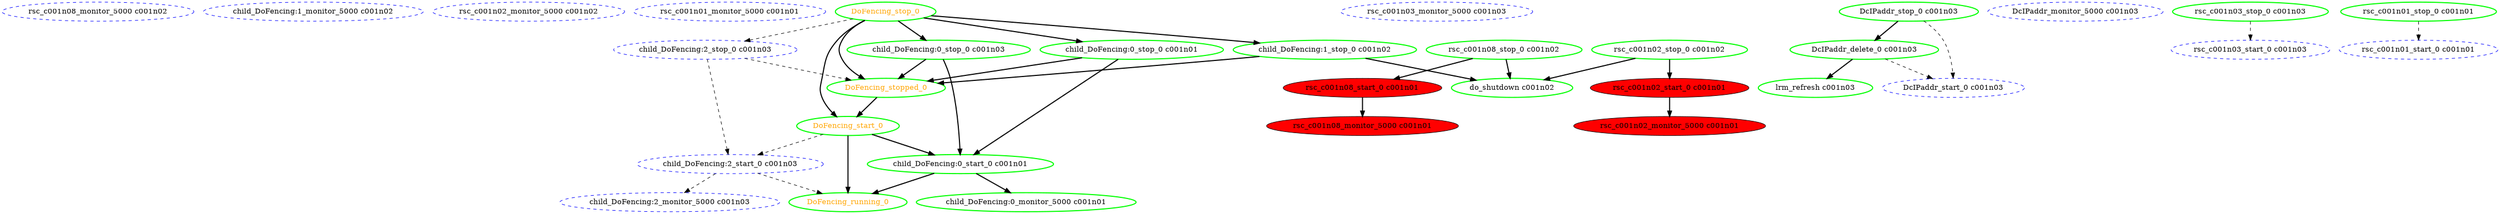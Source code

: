 digraph "g" {
	size = "30,30"
"rsc_c001n08_monitor_5000 c001n02" [ style="dashed" color="blue" fontcolor="black" ]
"child_DoFencing:1_monitor_5000 c001n02" [ style="dashed" color="blue" fontcolor="black" ]
"rsc_c001n02_monitor_5000 c001n02" [ style="dashed" color="blue" fontcolor="black" ]
"rsc_c001n01_monitor_5000 c001n01" [ style="dashed" color="blue" fontcolor="black" ]
"child_DoFencing:0_monitor_5000 c001n01" [ style=bold color="green" fontcolor="black" ]
"child_DoFencing:2_monitor_5000 c001n03" [ style="dashed" color="blue" fontcolor="black" ]
"rsc_c001n03_monitor_5000 c001n03" [ style="dashed" color="blue" fontcolor="black" ]
"DcIPaddr_stop_0 c001n03" [ style=bold color="green" fontcolor="black" ]
"DcIPaddr_monitor_5000 c001n03" [ style="dashed" color="blue" fontcolor="black" ]
"DcIPaddr_delete_0 c001n03" [ style=bold color="green" fontcolor="black" ]
"lrm_refresh c001n03" [ style=bold color="green" fontcolor="black" ]
"DcIPaddr_start_0 c001n03" [ style="dashed" color="blue" fontcolor="black" ]
"rsc_c001n08_stop_0 c001n02" [ style=bold color="green" fontcolor="black" ]
"rsc_c001n08_start_0 c001n01" [ font_color=purple style=filled fillcolor=red ]
"rsc_c001n08_monitor_5000 c001n01" [ font_color=purple style=filled fillcolor=red ]
"rsc_c001n02_stop_0 c001n02" [ style=bold color="green" fontcolor="black" ]
"rsc_c001n02_start_0 c001n01" [ font_color=purple style=filled fillcolor=red ]
"rsc_c001n02_monitor_5000 c001n01" [ font_color=purple style=filled fillcolor=red ]
"rsc_c001n03_stop_0 c001n03" [ style=bold color="green" fontcolor="black" ]
"rsc_c001n03_start_0 c001n03" [ style="dashed" color="blue" fontcolor="black" ]
"rsc_c001n01_stop_0 c001n01" [ style=bold color="green" fontcolor="black" ]
"rsc_c001n01_start_0 c001n01" [ style="dashed" color="blue" fontcolor="black" ]
"child_DoFencing:0_stop_0 c001n01" [ style=bold color="green" fontcolor="black" ]
"child_DoFencing:0_stop_0 c001n03" [ style=bold color="green" fontcolor="black" ]
"child_DoFencing:0_start_0 c001n01" [ style=bold color="green" fontcolor="black" ]
"child_DoFencing:1_stop_0 c001n02" [ style=bold color="green" fontcolor="black" ]
"child_DoFencing:2_stop_0 c001n03" [ style="dashed" color="blue" fontcolor="black" ]
"child_DoFencing:2_start_0 c001n03" [ style="dashed" color="blue" fontcolor="black" ]
"DoFencing_start_0" [ style=bold color="green" fontcolor="orange" ]
"DoFencing_running_0" [ style=bold color="green" fontcolor="orange" ]
"DoFencing_stop_0" [ style=bold color="green" fontcolor="orange" ]
"DoFencing_stopped_0" [ style=bold color="green" fontcolor="orange" ]
"do_shutdown c001n02" [ style=bold color="green" fontcolor="black" ]
"child_DoFencing:0_start_0 c001n01" -> "child_DoFencing:0_monitor_5000 c001n01" [ style = bold]
"child_DoFencing:2_start_0 c001n03" -> "child_DoFencing:2_monitor_5000 c001n03" [ style = dashed]
"DcIPaddr_stop_0 c001n03" -> "DcIPaddr_delete_0 c001n03" [ style = bold]
"DcIPaddr_delete_0 c001n03" -> "lrm_refresh c001n03" [ style = bold]
"DcIPaddr_delete_0 c001n03" -> "DcIPaddr_start_0 c001n03" [ style = dashed]
"DcIPaddr_stop_0 c001n03" -> "DcIPaddr_start_0 c001n03" [ style = dashed]
"rsc_c001n08_stop_0 c001n02" -> "rsc_c001n08_start_0 c001n01" [ style = bold]
"rsc_c001n08_start_0 c001n01" -> "rsc_c001n08_monitor_5000 c001n01" [ style = bold]
"rsc_c001n02_stop_0 c001n02" -> "rsc_c001n02_start_0 c001n01" [ style = bold]
"rsc_c001n02_start_0 c001n01" -> "rsc_c001n02_monitor_5000 c001n01" [ style = bold]
"rsc_c001n03_stop_0 c001n03" -> "rsc_c001n03_start_0 c001n03" [ style = dashed]
"rsc_c001n01_stop_0 c001n01" -> "rsc_c001n01_start_0 c001n01" [ style = dashed]
"DoFencing_stop_0" -> "child_DoFencing:0_stop_0 c001n01" [ style = bold]
"DoFencing_stop_0" -> "child_DoFencing:0_stop_0 c001n03" [ style = bold]
"child_DoFencing:0_stop_0 c001n01" -> "child_DoFencing:0_start_0 c001n01" [ style = bold]
"child_DoFencing:0_stop_0 c001n03" -> "child_DoFencing:0_start_0 c001n01" [ style = bold]
"DoFencing_start_0" -> "child_DoFencing:0_start_0 c001n01" [ style = bold]
"DoFencing_stop_0" -> "child_DoFencing:1_stop_0 c001n02" [ style = bold]
"DoFencing_stop_0" -> "child_DoFencing:2_stop_0 c001n03" [ style = dashed]
"child_DoFencing:2_stop_0 c001n03" -> "child_DoFencing:2_start_0 c001n03" [ style = dashed]
"DoFencing_start_0" -> "child_DoFencing:2_start_0 c001n03" [ style = dashed]
"DoFencing_stop_0" -> "DoFencing_start_0" [ style = bold]
"DoFencing_stopped_0" -> "DoFencing_start_0" [ style = bold]
"child_DoFencing:0_start_0 c001n01" -> "DoFencing_running_0" [ style = bold]
"child_DoFencing:2_start_0 c001n03" -> "DoFencing_running_0" [ style = dashed]
"DoFencing_start_0" -> "DoFencing_running_0" [ style = bold]
"child_DoFencing:0_stop_0 c001n01" -> "DoFencing_stopped_0" [ style = bold]
"child_DoFencing:0_stop_0 c001n03" -> "DoFencing_stopped_0" [ style = bold]
"child_DoFencing:1_stop_0 c001n02" -> "DoFencing_stopped_0" [ style = bold]
"child_DoFencing:2_stop_0 c001n03" -> "DoFencing_stopped_0" [ style = dashed]
"DoFencing_stop_0" -> "DoFencing_stopped_0" [ style = bold]
"rsc_c001n08_stop_0 c001n02" -> "do_shutdown c001n02" [ style = bold]
"rsc_c001n02_stop_0 c001n02" -> "do_shutdown c001n02" [ style = bold]
"child_DoFencing:1_stop_0 c001n02" -> "do_shutdown c001n02" [ style = bold]
}
